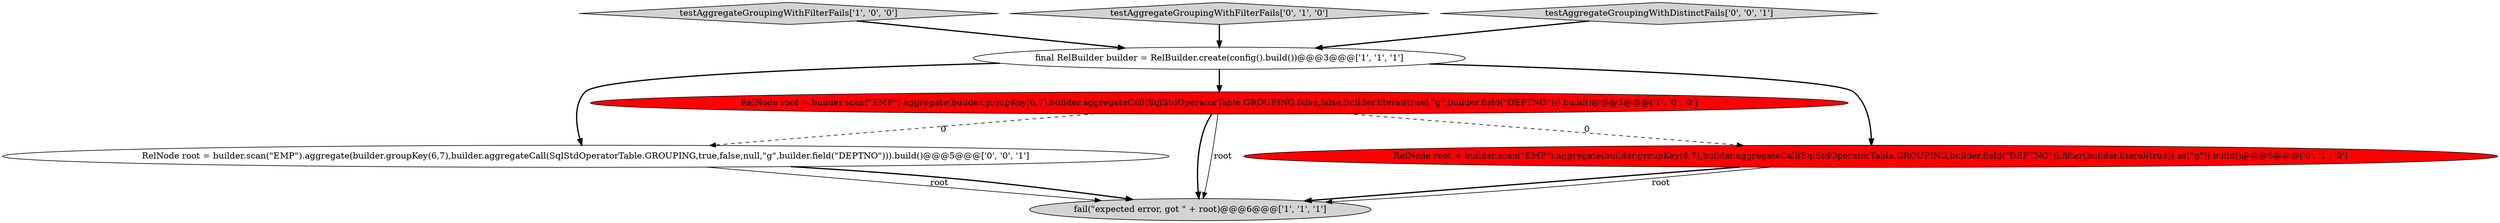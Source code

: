 digraph {
7 [style = filled, label = "RelNode root = builder.scan(\"EMP\").aggregate(builder.groupKey(6,7),builder.aggregateCall(SqlStdOperatorTable.GROUPING,true,false,null,\"g\",builder.field(\"DEPTNO\"))).build()@@@5@@@['0', '0', '1']", fillcolor = white, shape = ellipse image = "AAA0AAABBB3BBB"];
1 [style = filled, label = "final RelBuilder builder = RelBuilder.create(config().build())@@@3@@@['1', '1', '1']", fillcolor = white, shape = ellipse image = "AAA0AAABBB1BBB"];
2 [style = filled, label = "testAggregateGroupingWithFilterFails['1', '0', '0']", fillcolor = lightgray, shape = diamond image = "AAA0AAABBB1BBB"];
3 [style = filled, label = "RelNode root = builder.scan(\"EMP\").aggregate(builder.groupKey(6,7),builder.aggregateCall(SqlStdOperatorTable.GROUPING,false,false,builder.literal(true),\"g\",builder.field(\"DEPTNO\"))).build()@@@5@@@['1', '0', '0']", fillcolor = red, shape = ellipse image = "AAA1AAABBB1BBB"];
5 [style = filled, label = "testAggregateGroupingWithFilterFails['0', '1', '0']", fillcolor = lightgray, shape = diamond image = "AAA0AAABBB2BBB"];
6 [style = filled, label = "testAggregateGroupingWithDistinctFails['0', '0', '1']", fillcolor = lightgray, shape = diamond image = "AAA0AAABBB3BBB"];
0 [style = filled, label = "fail(\"expected error, got \" + root)@@@6@@@['1', '1', '1']", fillcolor = lightgray, shape = ellipse image = "AAA0AAABBB1BBB"];
4 [style = filled, label = "RelNode root = builder.scan(\"EMP\").aggregate(builder.groupKey(6,7),builder.aggregateCall(SqlStdOperatorTable.GROUPING,builder.field(\"DEPTNO\")).filter(builder.literal(true)).as(\"g\")).build()@@@5@@@['0', '1', '0']", fillcolor = red, shape = ellipse image = "AAA1AAABBB2BBB"];
1->3 [style = bold, label=""];
7->0 [style = solid, label="root"];
6->1 [style = bold, label=""];
5->1 [style = bold, label=""];
1->4 [style = bold, label=""];
7->0 [style = bold, label=""];
3->4 [style = dashed, label="0"];
3->7 [style = dashed, label="0"];
1->7 [style = bold, label=""];
2->1 [style = bold, label=""];
3->0 [style = bold, label=""];
4->0 [style = bold, label=""];
3->0 [style = solid, label="root"];
4->0 [style = solid, label="root"];
}
